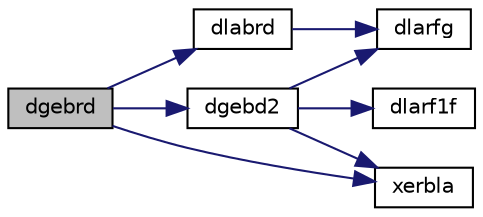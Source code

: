digraph "dgebrd"
{
 // LATEX_PDF_SIZE
  edge [fontname="Helvetica",fontsize="10",labelfontname="Helvetica",labelfontsize="10"];
  node [fontname="Helvetica",fontsize="10",shape=record];
  rankdir="LR";
  Node1 [label="dgebrd",height=0.2,width=0.4,color="black", fillcolor="grey75", style="filled", fontcolor="black",tooltip="DGEBRD"];
  Node1 -> Node2 [color="midnightblue",fontsize="10",style="solid",fontname="Helvetica"];
  Node2 [label="dgebd2",height=0.2,width=0.4,color="black", fillcolor="white", style="filled",URL="$dgebd2_8f.html#a14ddd93ddf8aa38daf5a0ce1f6052ce3",tooltip="DGEBD2 reduces a general matrix to bidiagonal form using an unblocked algorithm."];
  Node2 -> Node3 [color="midnightblue",fontsize="10",style="solid",fontname="Helvetica"];
  Node3 [label="dlarf1f",height=0.2,width=0.4,color="black", fillcolor="white", style="filled",URL="$dlarf1f_8f.html#a553446f22ec537c5ff7f1335b90c4470",tooltip="DLARF1F applies an elementary reflector to a general rectangular"];
  Node2 -> Node4 [color="midnightblue",fontsize="10",style="solid",fontname="Helvetica"];
  Node4 [label="dlarfg",height=0.2,width=0.4,color="black", fillcolor="white", style="filled",URL="$dlarfg_8f.html#aabb59655e820b3551af27781bd716143",tooltip="DLARFG generates an elementary reflector (Householder matrix)."];
  Node2 -> Node5 [color="midnightblue",fontsize="10",style="solid",fontname="Helvetica"];
  Node5 [label="xerbla",height=0.2,width=0.4,color="black", fillcolor="white", style="filled",URL="$xerbla_8f.html#a377ee61015baf8dea7770b3a404b1c07",tooltip="XERBLA"];
  Node1 -> Node6 [color="midnightblue",fontsize="10",style="solid",fontname="Helvetica"];
  Node6 [label="dlabrd",height=0.2,width=0.4,color="black", fillcolor="white", style="filled",URL="$dlabrd_8f.html#a90a33ebcf3fcd23cd2fb636a0caac073",tooltip="DLABRD reduces the first nb rows and columns of a general matrix to a bidiagonal form."];
  Node6 -> Node4 [color="midnightblue",fontsize="10",style="solid",fontname="Helvetica"];
  Node1 -> Node5 [color="midnightblue",fontsize="10",style="solid",fontname="Helvetica"];
}
